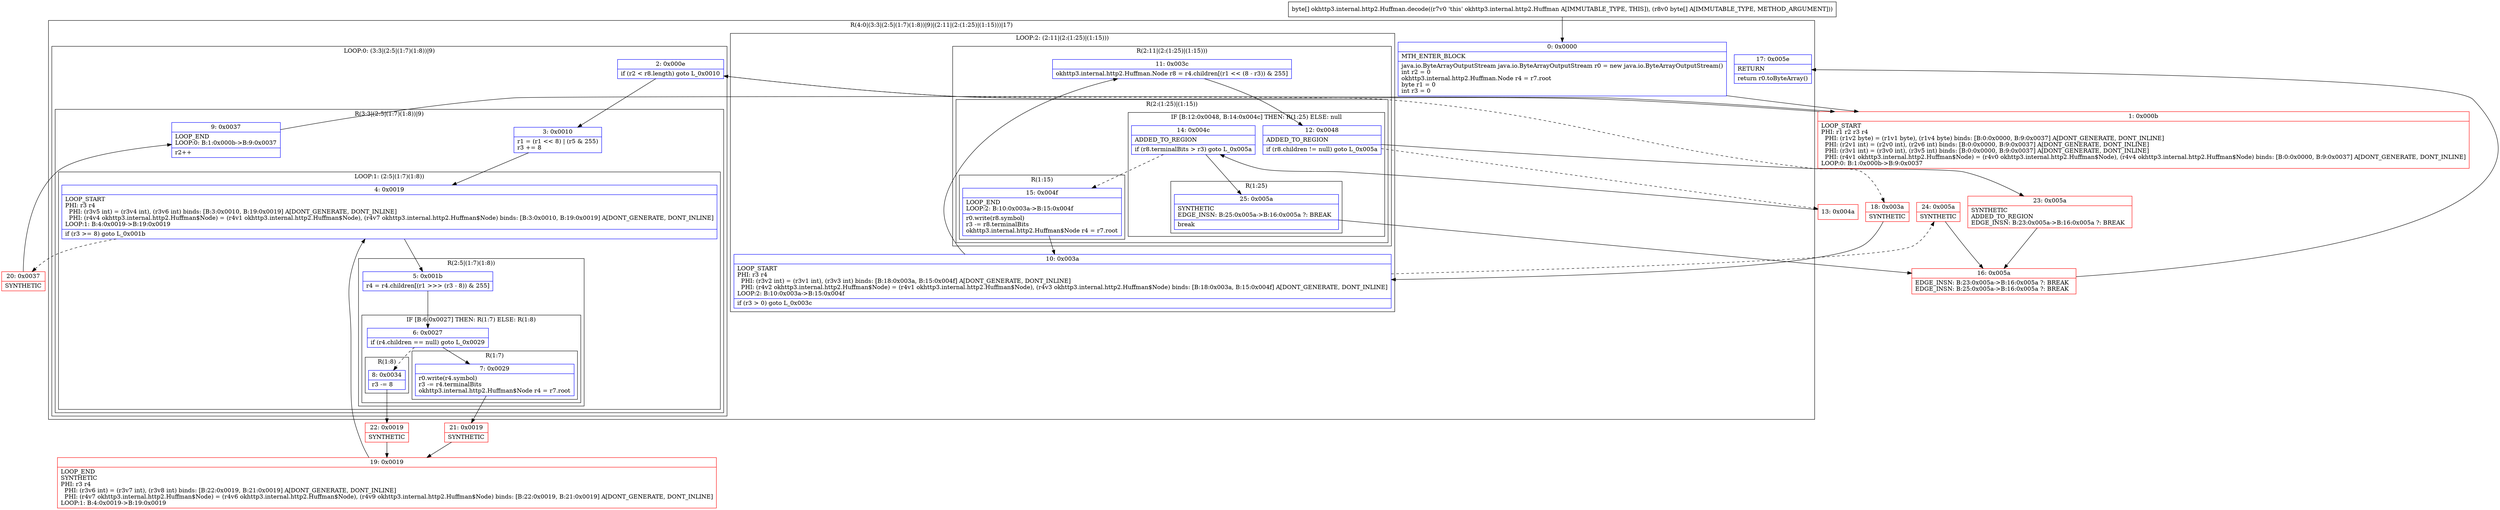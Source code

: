 digraph "CFG forokhttp3.internal.http2.Huffman.decode([B)[B" {
subgraph cluster_Region_2087613957 {
label = "R(4:0|(3:3|(2:5|(1:7)(1:8))|9)|(2:11|(2:(1:25)|(1:15)))|17)";
node [shape=record,color=blue];
Node_0 [shape=record,label="{0\:\ 0x0000|MTH_ENTER_BLOCK\l|java.io.ByteArrayOutputStream java.io.ByteArrayOutputStream r0 = new java.io.ByteArrayOutputStream()\lint r2 = 0\lokhttp3.internal.http2.Huffman.Node r4 = r7.root\lbyte r1 = 0\lint r3 = 0\l}"];
subgraph cluster_LoopRegion_127990001 {
label = "LOOP:0: (3:3|(2:5|(1:7)(1:8))|9)";
node [shape=record,color=blue];
Node_2 [shape=record,label="{2\:\ 0x000e|if (r2 \< r8.length) goto L_0x0010\l}"];
subgraph cluster_Region_902397530 {
label = "R(3:3|(2:5|(1:7)(1:8))|9)";
node [shape=record,color=blue];
Node_3 [shape=record,label="{3\:\ 0x0010|r1 = (r1 \<\< 8) \| (r5 & 255)\lr3 += 8\l}"];
subgraph cluster_LoopRegion_635805945 {
label = "LOOP:1: (2:5|(1:7)(1:8))";
node [shape=record,color=blue];
Node_4 [shape=record,label="{4\:\ 0x0019|LOOP_START\lPHI: r3 r4 \l  PHI: (r3v5 int) = (r3v4 int), (r3v6 int) binds: [B:3:0x0010, B:19:0x0019] A[DONT_GENERATE, DONT_INLINE]\l  PHI: (r4v4 okhttp3.internal.http2.Huffman$Node) = (r4v1 okhttp3.internal.http2.Huffman$Node), (r4v7 okhttp3.internal.http2.Huffman$Node) binds: [B:3:0x0010, B:19:0x0019] A[DONT_GENERATE, DONT_INLINE]\lLOOP:1: B:4:0x0019\-\>B:19:0x0019\l|if (r3 \>= 8) goto L_0x001b\l}"];
subgraph cluster_Region_983099576 {
label = "R(2:5|(1:7)(1:8))";
node [shape=record,color=blue];
Node_5 [shape=record,label="{5\:\ 0x001b|r4 = r4.children[(r1 \>\>\> (r3 \- 8)) & 255]\l}"];
subgraph cluster_IfRegion_1882023281 {
label = "IF [B:6:0x0027] THEN: R(1:7) ELSE: R(1:8)";
node [shape=record,color=blue];
Node_6 [shape=record,label="{6\:\ 0x0027|if (r4.children == null) goto L_0x0029\l}"];
subgraph cluster_Region_814516890 {
label = "R(1:7)";
node [shape=record,color=blue];
Node_7 [shape=record,label="{7\:\ 0x0029|r0.write(r4.symbol)\lr3 \-= r4.terminalBits\lokhttp3.internal.http2.Huffman$Node r4 = r7.root\l}"];
}
subgraph cluster_Region_250146432 {
label = "R(1:8)";
node [shape=record,color=blue];
Node_8 [shape=record,label="{8\:\ 0x0034|r3 \-= 8\l}"];
}
}
}
}
Node_9 [shape=record,label="{9\:\ 0x0037|LOOP_END\lLOOP:0: B:1:0x000b\-\>B:9:0x0037\l|r2++\l}"];
}
}
subgraph cluster_LoopRegion_1942493901 {
label = "LOOP:2: (2:11|(2:(1:25)|(1:15)))";
node [shape=record,color=blue];
Node_10 [shape=record,label="{10\:\ 0x003a|LOOP_START\lPHI: r3 r4 \l  PHI: (r3v2 int) = (r3v1 int), (r3v3 int) binds: [B:18:0x003a, B:15:0x004f] A[DONT_GENERATE, DONT_INLINE]\l  PHI: (r4v2 okhttp3.internal.http2.Huffman$Node) = (r4v1 okhttp3.internal.http2.Huffman$Node), (r4v3 okhttp3.internal.http2.Huffman$Node) binds: [B:18:0x003a, B:15:0x004f] A[DONT_GENERATE, DONT_INLINE]\lLOOP:2: B:10:0x003a\-\>B:15:0x004f\l|if (r3 \> 0) goto L_0x003c\l}"];
subgraph cluster_Region_1846832427 {
label = "R(2:11|(2:(1:25)|(1:15)))";
node [shape=record,color=blue];
Node_11 [shape=record,label="{11\:\ 0x003c|okhttp3.internal.http2.Huffman.Node r8 = r4.children[(r1 \<\< (8 \- r3)) & 255]\l}"];
subgraph cluster_Region_1415358771 {
label = "R(2:(1:25)|(1:15))";
node [shape=record,color=blue];
subgraph cluster_IfRegion_1048071338 {
label = "IF [B:12:0x0048, B:14:0x004c] THEN: R(1:25) ELSE: null";
node [shape=record,color=blue];
Node_12 [shape=record,label="{12\:\ 0x0048|ADDED_TO_REGION\l|if (r8.children != null) goto L_0x005a\l}"];
Node_14 [shape=record,label="{14\:\ 0x004c|ADDED_TO_REGION\l|if (r8.terminalBits \> r3) goto L_0x005a\l}"];
subgraph cluster_Region_435097500 {
label = "R(1:25)";
node [shape=record,color=blue];
Node_25 [shape=record,label="{25\:\ 0x005a|SYNTHETIC\lEDGE_INSN: B:25:0x005a\-\>B:16:0x005a ?: BREAK  \l|break\l}"];
}
}
subgraph cluster_Region_758542906 {
label = "R(1:15)";
node [shape=record,color=blue];
Node_15 [shape=record,label="{15\:\ 0x004f|LOOP_END\lLOOP:2: B:10:0x003a\-\>B:15:0x004f\l|r0.write(r8.symbol)\lr3 \-= r8.terminalBits\lokhttp3.internal.http2.Huffman$Node r4 = r7.root\l}"];
}
}
}
}
Node_17 [shape=record,label="{17\:\ 0x005e|RETURN\l|return r0.toByteArray()\l}"];
}
Node_1 [shape=record,color=red,label="{1\:\ 0x000b|LOOP_START\lPHI: r1 r2 r3 r4 \l  PHI: (r1v2 byte) = (r1v1 byte), (r1v4 byte) binds: [B:0:0x0000, B:9:0x0037] A[DONT_GENERATE, DONT_INLINE]\l  PHI: (r2v1 int) = (r2v0 int), (r2v6 int) binds: [B:0:0x0000, B:9:0x0037] A[DONT_GENERATE, DONT_INLINE]\l  PHI: (r3v1 int) = (r3v0 int), (r3v5 int) binds: [B:0:0x0000, B:9:0x0037] A[DONT_GENERATE, DONT_INLINE]\l  PHI: (r4v1 okhttp3.internal.http2.Huffman$Node) = (r4v0 okhttp3.internal.http2.Huffman$Node), (r4v4 okhttp3.internal.http2.Huffman$Node) binds: [B:0:0x0000, B:9:0x0037] A[DONT_GENERATE, DONT_INLINE]\lLOOP:0: B:1:0x000b\-\>B:9:0x0037\l}"];
Node_13 [shape=record,color=red,label="{13\:\ 0x004a}"];
Node_16 [shape=record,color=red,label="{16\:\ 0x005a|EDGE_INSN: B:23:0x005a\-\>B:16:0x005a ?: BREAK  \lEDGE_INSN: B:25:0x005a\-\>B:16:0x005a ?: BREAK  \l}"];
Node_18 [shape=record,color=red,label="{18\:\ 0x003a|SYNTHETIC\l}"];
Node_19 [shape=record,color=red,label="{19\:\ 0x0019|LOOP_END\lSYNTHETIC\lPHI: r3 r4 \l  PHI: (r3v6 int) = (r3v7 int), (r3v8 int) binds: [B:22:0x0019, B:21:0x0019] A[DONT_GENERATE, DONT_INLINE]\l  PHI: (r4v7 okhttp3.internal.http2.Huffman$Node) = (r4v6 okhttp3.internal.http2.Huffman$Node), (r4v9 okhttp3.internal.http2.Huffman$Node) binds: [B:22:0x0019, B:21:0x0019] A[DONT_GENERATE, DONT_INLINE]\lLOOP:1: B:4:0x0019\-\>B:19:0x0019\l}"];
Node_20 [shape=record,color=red,label="{20\:\ 0x0037|SYNTHETIC\l}"];
Node_21 [shape=record,color=red,label="{21\:\ 0x0019|SYNTHETIC\l}"];
Node_22 [shape=record,color=red,label="{22\:\ 0x0019|SYNTHETIC\l}"];
Node_23 [shape=record,color=red,label="{23\:\ 0x005a|SYNTHETIC\lADDED_TO_REGION\lEDGE_INSN: B:23:0x005a\-\>B:16:0x005a ?: BREAK  \l}"];
Node_24 [shape=record,color=red,label="{24\:\ 0x005a|SYNTHETIC\l}"];
MethodNode[shape=record,label="{byte[] okhttp3.internal.http2.Huffman.decode((r7v0 'this' okhttp3.internal.http2.Huffman A[IMMUTABLE_TYPE, THIS]), (r8v0 byte[] A[IMMUTABLE_TYPE, METHOD_ARGUMENT])) }"];
MethodNode -> Node_0;
Node_0 -> Node_1;
Node_2 -> Node_3;
Node_2 -> Node_18[style=dashed];
Node_3 -> Node_4;
Node_4 -> Node_5;
Node_4 -> Node_20[style=dashed];
Node_5 -> Node_6;
Node_6 -> Node_7;
Node_6 -> Node_8[style=dashed];
Node_7 -> Node_21;
Node_8 -> Node_22;
Node_9 -> Node_1;
Node_10 -> Node_11;
Node_10 -> Node_24[style=dashed];
Node_11 -> Node_12;
Node_12 -> Node_13[style=dashed];
Node_12 -> Node_23;
Node_14 -> Node_15[style=dashed];
Node_14 -> Node_25;
Node_25 -> Node_16;
Node_15 -> Node_10;
Node_1 -> Node_2;
Node_13 -> Node_14;
Node_16 -> Node_17;
Node_18 -> Node_10;
Node_19 -> Node_4;
Node_20 -> Node_9;
Node_21 -> Node_19;
Node_22 -> Node_19;
Node_23 -> Node_16;
Node_24 -> Node_16;
}

